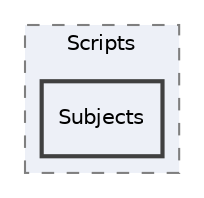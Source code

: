 digraph "Editor/UniRx/Scripts/Subjects"
{
 // LATEX_PDF_SIZE
  edge [fontname="Helvetica",fontsize="10",labelfontname="Helvetica",labelfontsize="10"];
  node [fontname="Helvetica",fontsize="10",shape=record];
  compound=true
  subgraph clusterdir_78290d64b6a94e1392a62afc773d87b1 {
    graph [ bgcolor="#edf0f7", pencolor="grey50", style="filled,dashed,", label="Scripts", fontname="Helvetica", fontsize="10", URL="dir_78290d64b6a94e1392a62afc773d87b1.html"]
  dir_329d32e1f7b4472b2cff7612c24d990c [shape=box, label="Subjects", style="filled,bold,", fillcolor="#edf0f7", color="grey25", URL="dir_329d32e1f7b4472b2cff7612c24d990c.html"];
  }
}
